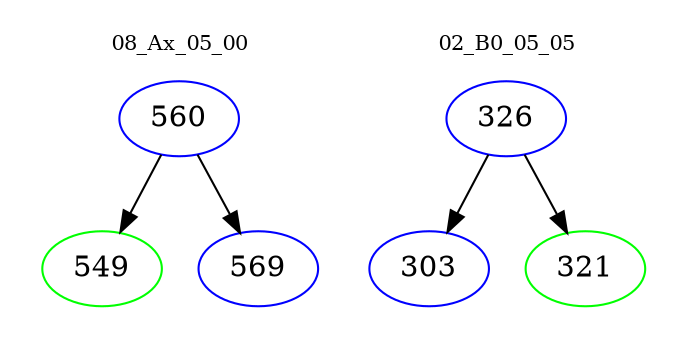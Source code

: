 digraph{
subgraph cluster_0 {
color = white
label = "08_Ax_05_00";
fontsize=10;
T0_560 [label="560", color="blue"]
T0_560 -> T0_549 [color="black"]
T0_549 [label="549", color="green"]
T0_560 -> T0_569 [color="black"]
T0_569 [label="569", color="blue"]
}
subgraph cluster_1 {
color = white
label = "02_B0_05_05";
fontsize=10;
T1_326 [label="326", color="blue"]
T1_326 -> T1_303 [color="black"]
T1_303 [label="303", color="blue"]
T1_326 -> T1_321 [color="black"]
T1_321 [label="321", color="green"]
}
}
